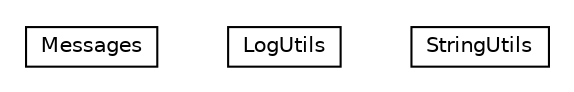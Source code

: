 #!/usr/local/bin/dot
#
# Class diagram 
# Generated by UMLGraph version R5_6-24-gf6e263 (http://www.umlgraph.org/)
#

digraph G {
	edge [fontname="Helvetica",fontsize=10,labelfontname="Helvetica",labelfontsize=10];
	node [fontname="Helvetica",fontsize=10,shape=plaintext];
	nodesep=0.25;
	ranksep=0.5;
	// org.universAAL.middleware.container.utils.Messages
	c2323 [label=<<table title="org.universAAL.middleware.container.utils.Messages" border="0" cellborder="1" cellspacing="0" cellpadding="2" port="p" href="./Messages.html">
		<tr><td><table border="0" cellspacing="0" cellpadding="1">
<tr><td align="center" balign="center"> Messages </td></tr>
		</table></td></tr>
		</table>>, URL="./Messages.html", fontname="Helvetica", fontcolor="black", fontsize=10.0];
	// org.universAAL.middleware.container.utils.LogUtils
	c2324 [label=<<table title="org.universAAL.middleware.container.utils.LogUtils" border="0" cellborder="1" cellspacing="0" cellpadding="2" port="p" href="./LogUtils.html">
		<tr><td><table border="0" cellspacing="0" cellpadding="1">
<tr><td align="center" balign="center"> LogUtils </td></tr>
		</table></td></tr>
		</table>>, URL="./LogUtils.html", fontname="Helvetica", fontcolor="black", fontsize=10.0];
	// org.universAAL.middleware.container.utils.StringUtils
	c2325 [label=<<table title="org.universAAL.middleware.container.utils.StringUtils" border="0" cellborder="1" cellspacing="0" cellpadding="2" port="p" href="./StringUtils.html">
		<tr><td><table border="0" cellspacing="0" cellpadding="1">
<tr><td align="center" balign="center"> StringUtils </td></tr>
		</table></td></tr>
		</table>>, URL="./StringUtils.html", fontname="Helvetica", fontcolor="black", fontsize=10.0];
}

